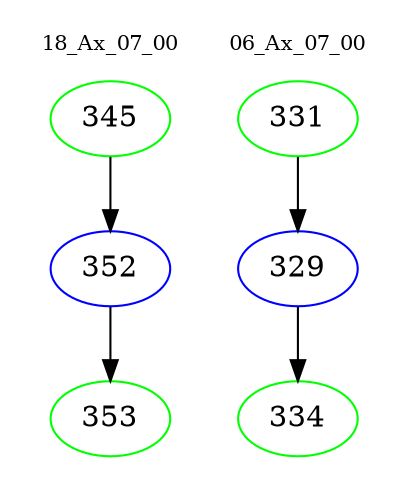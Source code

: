 digraph{
subgraph cluster_0 {
color = white
label = "18_Ax_07_00";
fontsize=10;
T0_345 [label="345", color="green"]
T0_345 -> T0_352 [color="black"]
T0_352 [label="352", color="blue"]
T0_352 -> T0_353 [color="black"]
T0_353 [label="353", color="green"]
}
subgraph cluster_1 {
color = white
label = "06_Ax_07_00";
fontsize=10;
T1_331 [label="331", color="green"]
T1_331 -> T1_329 [color="black"]
T1_329 [label="329", color="blue"]
T1_329 -> T1_334 [color="black"]
T1_334 [label="334", color="green"]
}
}
